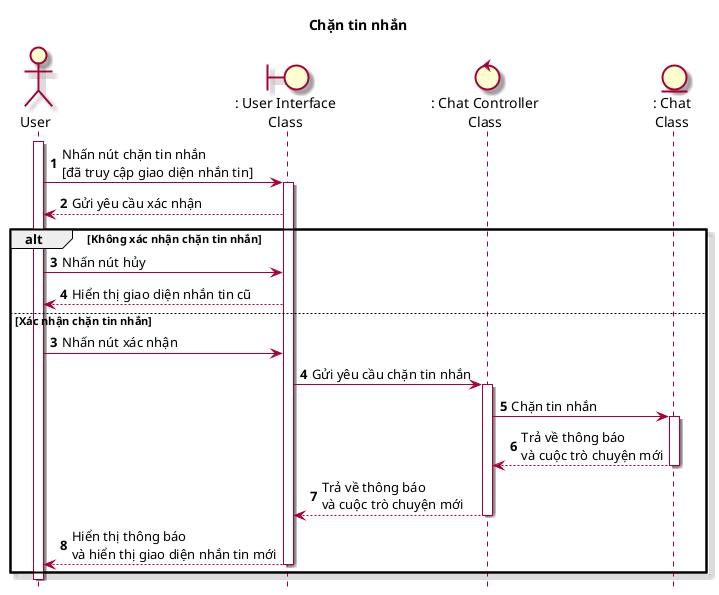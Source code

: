 @startuml SeqChanTinNhan

skin rose
hide footbox
title Chặn tin nhắn

actor User as user
boundary ": User Interface\nClass" as userInterface
control ": Chat Controller\nClass" as chatController
entity ": Chat\nClass" as chat

autonumber
user++
user -> userInterface++: Nhấn nút chặn tin nhắn\n[đã truy cập giao diện nhắn tin]
userInterface --> user: Gửi yêu cầu xác nhận
alt Không xác nhận chặn tin nhắn
    user -> userInterface: Nhấn nút hủy
    userInterface --> user: Hiển thị giao diện nhắn tin cũ
else Xác nhận chặn tin nhắn
    autonumber 3
    user -> userInterface: Nhấn nút xác nhận
    userInterface -> chatController++: Gửi yêu cầu chặn tin nhắn
    chatController -> chat++: Chặn tin nhắn
    chat --> chatController--: Trả về thông báo\nvà cuộc trò chuyện mới
    chatController --> userInterface--: Trả về thông báo\nvà cuộc trò chuyện mới
    userInterface --> user--: Hiển thị thông báo\nvà hiển thị giao diện nhắn tin mới
end
user--

@enduml